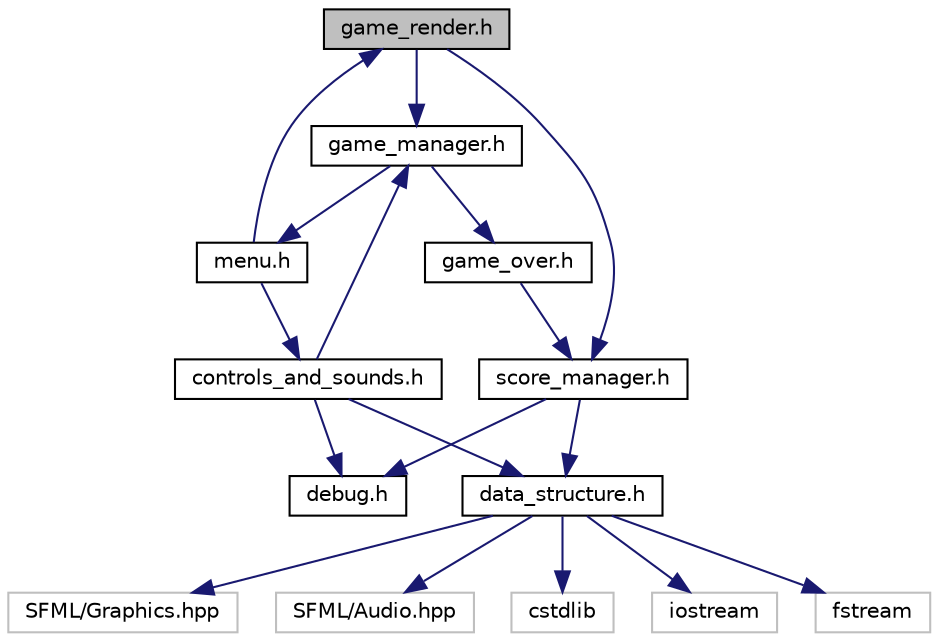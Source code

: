 digraph "game_render.h"
{
  edge [fontname="Helvetica",fontsize="10",labelfontname="Helvetica",labelfontsize="10"];
  node [fontname="Helvetica",fontsize="10",shape=record];
  Node1 [label="game_render.h",height=0.2,width=0.4,color="black", fillcolor="grey75", style="filled", fontcolor="black"];
  Node1 -> Node2 [color="midnightblue",fontsize="10",style="solid",fontname="Helvetica"];
  Node2 [label="game_manager.h",height=0.2,width=0.4,color="black", fillcolor="white", style="filled",URL="$game__manager_8h.html"];
  Node2 -> Node3 [color="midnightblue",fontsize="10",style="solid",fontname="Helvetica"];
  Node3 [label="menu.h",height=0.2,width=0.4,color="black", fillcolor="white", style="filled",URL="$menu_8h.html"];
  Node3 -> Node1 [color="midnightblue",fontsize="10",style="solid",fontname="Helvetica"];
  Node3 -> Node4 [color="midnightblue",fontsize="10",style="solid",fontname="Helvetica"];
  Node4 [label="controls_and_sounds.h",height=0.2,width=0.4,color="black", fillcolor="white", style="filled",URL="$controls__and__sounds_8h.html"];
  Node4 -> Node5 [color="midnightblue",fontsize="10",style="solid",fontname="Helvetica"];
  Node5 [label="debug.h",height=0.2,width=0.4,color="black", fillcolor="white", style="filled",URL="$debug_8h.html"];
  Node4 -> Node6 [color="midnightblue",fontsize="10",style="solid",fontname="Helvetica"];
  Node6 [label="data_structure.h",height=0.2,width=0.4,color="black", fillcolor="white", style="filled",URL="$data__structure_8h.html"];
  Node6 -> Node7 [color="midnightblue",fontsize="10",style="solid",fontname="Helvetica"];
  Node7 [label="SFML/Graphics.hpp",height=0.2,width=0.4,color="grey75", fillcolor="white", style="filled"];
  Node6 -> Node8 [color="midnightblue",fontsize="10",style="solid",fontname="Helvetica"];
  Node8 [label="SFML/Audio.hpp",height=0.2,width=0.4,color="grey75", fillcolor="white", style="filled"];
  Node6 -> Node9 [color="midnightblue",fontsize="10",style="solid",fontname="Helvetica"];
  Node9 [label="cstdlib",height=0.2,width=0.4,color="grey75", fillcolor="white", style="filled"];
  Node6 -> Node10 [color="midnightblue",fontsize="10",style="solid",fontname="Helvetica"];
  Node10 [label="iostream",height=0.2,width=0.4,color="grey75", fillcolor="white", style="filled"];
  Node6 -> Node11 [color="midnightblue",fontsize="10",style="solid",fontname="Helvetica"];
  Node11 [label="fstream",height=0.2,width=0.4,color="grey75", fillcolor="white", style="filled"];
  Node4 -> Node2 [color="midnightblue",fontsize="10",style="solid",fontname="Helvetica"];
  Node2 -> Node12 [color="midnightblue",fontsize="10",style="solid",fontname="Helvetica"];
  Node12 [label="game_over.h",height=0.2,width=0.4,color="black", fillcolor="white", style="filled",URL="$game__over_8h.html"];
  Node12 -> Node13 [color="midnightblue",fontsize="10",style="solid",fontname="Helvetica"];
  Node13 [label="score_manager.h",height=0.2,width=0.4,color="black", fillcolor="white", style="filled",URL="$score__manager_8h.html"];
  Node13 -> Node5 [color="midnightblue",fontsize="10",style="solid",fontname="Helvetica"];
  Node13 -> Node6 [color="midnightblue",fontsize="10",style="solid",fontname="Helvetica"];
  Node1 -> Node13 [color="midnightblue",fontsize="10",style="solid",fontname="Helvetica"];
}
